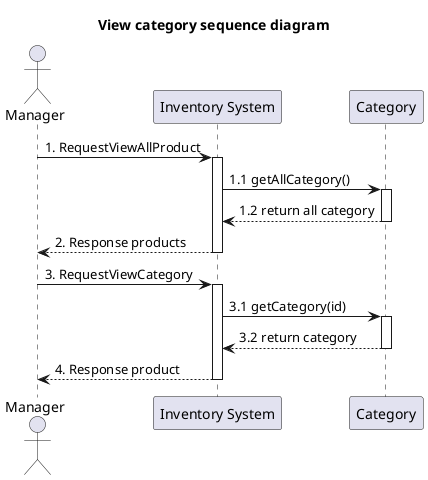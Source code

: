 @startuml
'example
title View category sequence diagram

actor Manager as actorManager
participant "Inventory System" as InventorySystem
'participant "Inventory" as classInventory
participant "Category" as classCategory


actorManager -> InventorySystem: 1. RequestViewAllProduct
activate InventorySystem

'-------------- START view product ---------------
InventorySystem -> classCategory: 1.1 getAllCategory()
activate classCategory

classCategory --> InventorySystem: 1.2 return all category
deactivate classCategory


'-------------- END view product ---------------

InventorySystem --> actorManager : 2. Response products

deactivate InventorySystem


actorManager -> InventorySystem: 3. RequestViewCategory
activate InventorySystem

'-------------- START view product ---------------
InventorySystem -> classCategory: 3.1 getCategory(id)
activate classCategory

classCategory --> InventorySystem: 3.2 return category
deactivate classCategory


'-------------- END view product ---------------

InventorySystem --> actorManager : 4. Response product

deactivate InventorySystem

@enduml